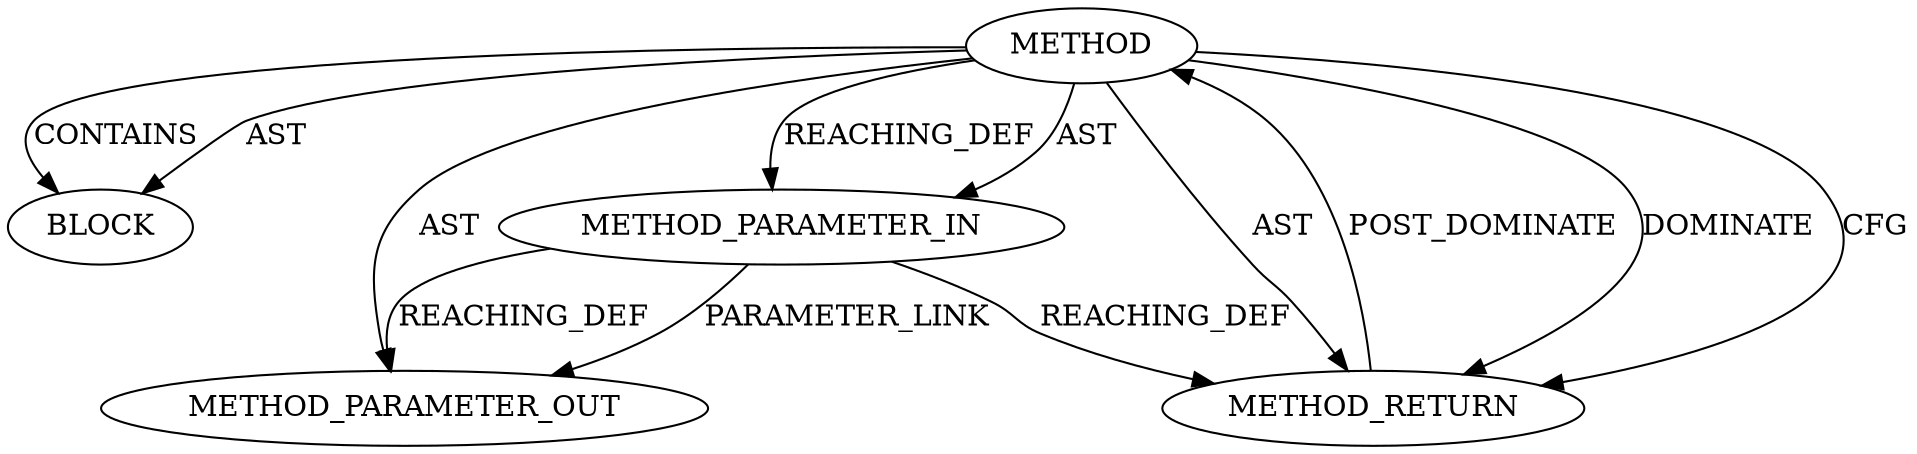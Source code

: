 digraph {
  2585 [label=BLOCK ORDER=1 ARGUMENT_INDEX=1 CODE="<empty>" TYPE_FULL_NAME="ANY"]
  2584 [label=METHOD_PARAMETER_IN ORDER=1 CODE="p1" IS_VARIADIC=false TYPE_FULL_NAME="ANY" EVALUATION_STRATEGY="BY_VALUE" INDEX=1 NAME="p1"]
  2586 [label=METHOD_RETURN ORDER=2 CODE="RET" TYPE_FULL_NAME="ANY" EVALUATION_STRATEGY="BY_VALUE"]
  2944 [label=METHOD_PARAMETER_OUT ORDER=1 CODE="p1" IS_VARIADIC=false TYPE_FULL_NAME="ANY" EVALUATION_STRATEGY="BY_VALUE" INDEX=1 NAME="p1"]
  2583 [label=METHOD AST_PARENT_TYPE="NAMESPACE_BLOCK" AST_PARENT_FULL_NAME="<global>" ORDER=0 CODE="<empty>" FULL_NAME="msg_lookup_scope" IS_EXTERNAL=true FILENAME="<empty>" SIGNATURE="" NAME="msg_lookup_scope"]
  2583 -> 2585 [label=CONTAINS ]
  2586 -> 2583 [label=POST_DOMINATE ]
  2584 -> 2944 [label=PARAMETER_LINK ]
  2583 -> 2584 [label=REACHING_DEF VARIABLE=""]
  2583 -> 2585 [label=AST ]
  2583 -> 2944 [label=AST ]
  2584 -> 2944 [label=REACHING_DEF VARIABLE="p1"]
  2583 -> 2584 [label=AST ]
  2584 -> 2586 [label=REACHING_DEF VARIABLE="p1"]
  2583 -> 2586 [label=DOMINATE ]
  2583 -> 2586 [label=CFG ]
  2583 -> 2586 [label=AST ]
}
